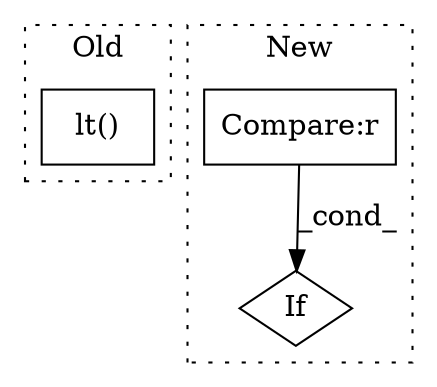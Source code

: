 digraph G {
subgraph cluster0 {
1 [label="lt()" a="75" s="3822,3886" l="9,1" shape="box"];
label = "Old";
style="dotted";
}
subgraph cluster1 {
2 [label="If" a="96" s="3843" l="3" shape="diamond"];
3 [label="Compare:r" a="40" s="3846" l="19" shape="box"];
label = "New";
style="dotted";
}
3 -> 2 [label="_cond_"];
}